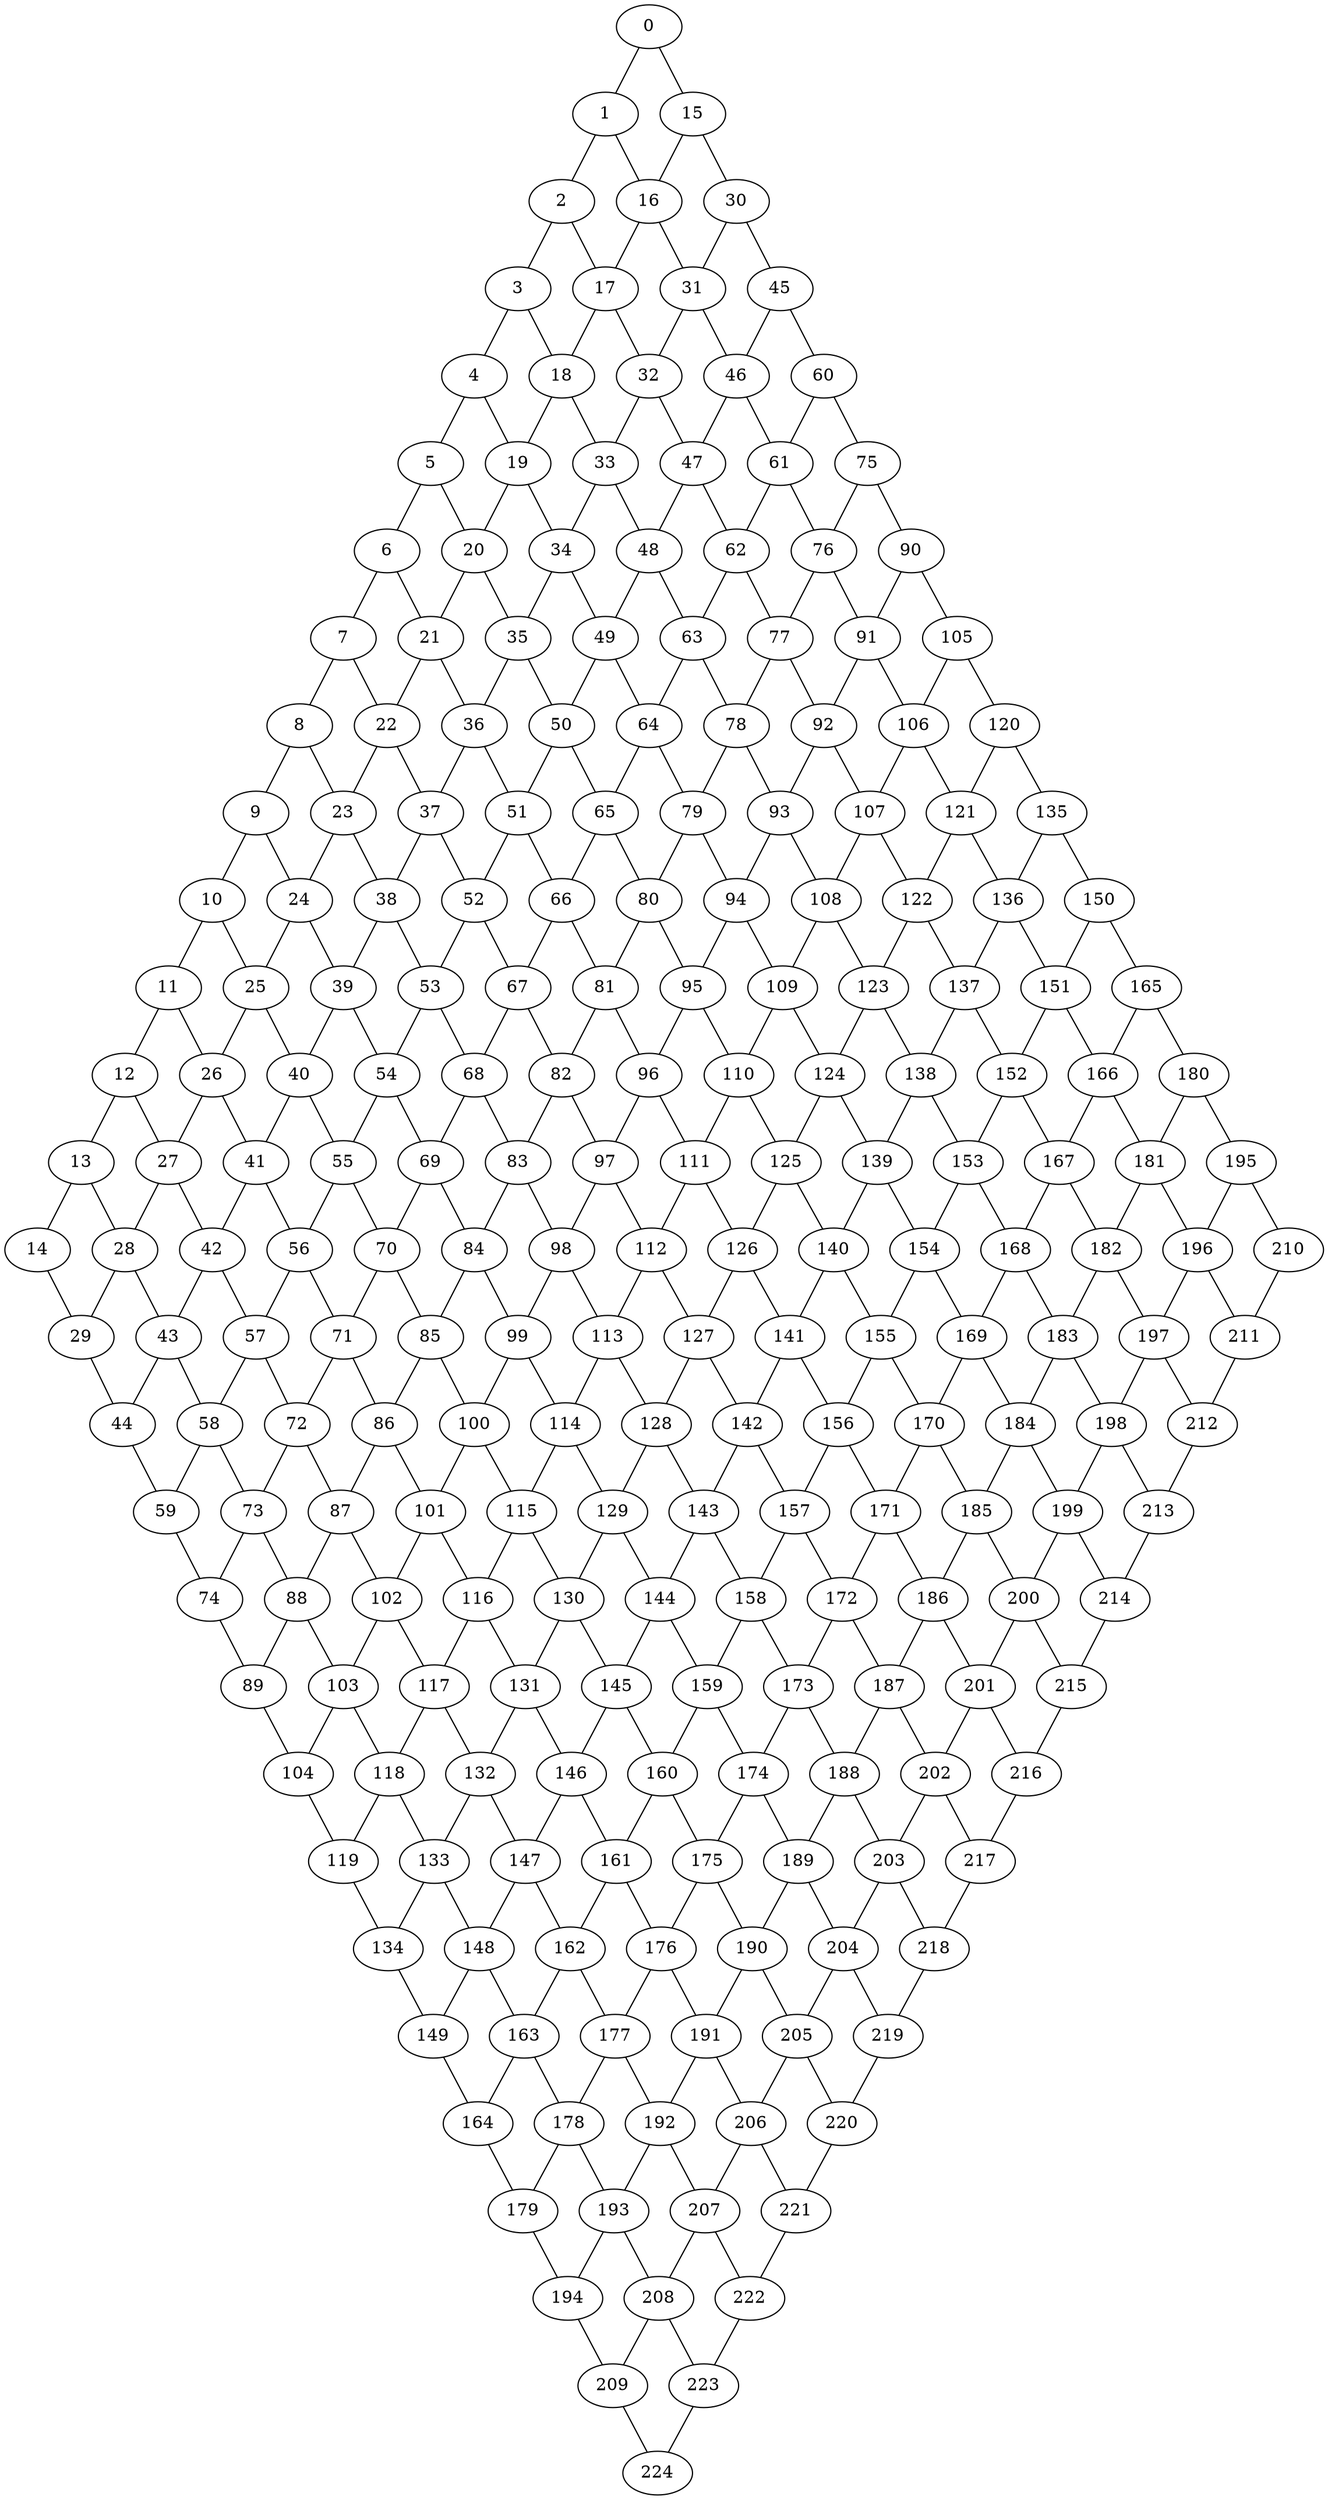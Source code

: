 graph G {
0;
1;
2;
3;
4;
5;
6;
7;
8;
9;
10;
11;
12;
13;
14;
15;
16;
17;
18;
19;
20;
21;
22;
23;
24;
25;
26;
27;
28;
29;
30;
31;
32;
33;
34;
35;
36;
37;
38;
39;
40;
41;
42;
43;
44;
45;
46;
47;
48;
49;
50;
51;
52;
53;
54;
55;
56;
57;
58;
59;
60;
61;
62;
63;
64;
65;
66;
67;
68;
69;
70;
71;
72;
73;
74;
75;
76;
77;
78;
79;
80;
81;
82;
83;
84;
85;
86;
87;
88;
89;
90;
91;
92;
93;
94;
95;
96;
97;
98;
99;
100;
101;
102;
103;
104;
105;
106;
107;
108;
109;
110;
111;
112;
113;
114;
115;
116;
117;
118;
119;
120;
121;
122;
123;
124;
125;
126;
127;
128;
129;
130;
131;
132;
133;
134;
135;
136;
137;
138;
139;
140;
141;
142;
143;
144;
145;
146;
147;
148;
149;
150;
151;
152;
153;
154;
155;
156;
157;
158;
159;
160;
161;
162;
163;
164;
165;
166;
167;
168;
169;
170;
171;
172;
173;
174;
175;
176;
177;
178;
179;
180;
181;
182;
183;
184;
185;
186;
187;
188;
189;
190;
191;
192;
193;
194;
195;
196;
197;
198;
199;
200;
201;
202;
203;
204;
205;
206;
207;
208;
209;
210;
211;
212;
213;
214;
215;
216;
217;
218;
219;
220;
221;
222;
223;
224;
0--1 ;
1--2 ;
2--3 ;
3--4 ;
4--5 ;
5--6 ;
6--7 ;
7--8 ;
8--9 ;
9--10 ;
10--11 ;
11--12 ;
12--13 ;
13--14 ;
15--16 ;
16--17 ;
17--18 ;
18--19 ;
19--20 ;
20--21 ;
21--22 ;
22--23 ;
23--24 ;
24--25 ;
25--26 ;
26--27 ;
27--28 ;
28--29 ;
30--31 ;
31--32 ;
32--33 ;
33--34 ;
34--35 ;
35--36 ;
36--37 ;
37--38 ;
38--39 ;
39--40 ;
40--41 ;
41--42 ;
42--43 ;
43--44 ;
45--46 ;
46--47 ;
47--48 ;
48--49 ;
49--50 ;
50--51 ;
51--52 ;
52--53 ;
53--54 ;
54--55 ;
55--56 ;
56--57 ;
57--58 ;
58--59 ;
60--61 ;
61--62 ;
62--63 ;
63--64 ;
64--65 ;
65--66 ;
66--67 ;
67--68 ;
68--69 ;
69--70 ;
70--71 ;
71--72 ;
72--73 ;
73--74 ;
75--76 ;
76--77 ;
77--78 ;
78--79 ;
79--80 ;
80--81 ;
81--82 ;
82--83 ;
83--84 ;
84--85 ;
85--86 ;
86--87 ;
87--88 ;
88--89 ;
90--91 ;
91--92 ;
92--93 ;
93--94 ;
94--95 ;
95--96 ;
96--97 ;
97--98 ;
98--99 ;
99--100 ;
100--101 ;
101--102 ;
102--103 ;
103--104 ;
105--106 ;
106--107 ;
107--108 ;
108--109 ;
109--110 ;
110--111 ;
111--112 ;
112--113 ;
113--114 ;
114--115 ;
115--116 ;
116--117 ;
117--118 ;
118--119 ;
120--121 ;
121--122 ;
122--123 ;
123--124 ;
124--125 ;
125--126 ;
126--127 ;
127--128 ;
128--129 ;
129--130 ;
130--131 ;
131--132 ;
132--133 ;
133--134 ;
135--136 ;
136--137 ;
137--138 ;
138--139 ;
139--140 ;
140--141 ;
141--142 ;
142--143 ;
143--144 ;
144--145 ;
145--146 ;
146--147 ;
147--148 ;
148--149 ;
150--151 ;
151--152 ;
152--153 ;
153--154 ;
154--155 ;
155--156 ;
156--157 ;
157--158 ;
158--159 ;
159--160 ;
160--161 ;
161--162 ;
162--163 ;
163--164 ;
165--166 ;
166--167 ;
167--168 ;
168--169 ;
169--170 ;
170--171 ;
171--172 ;
172--173 ;
173--174 ;
174--175 ;
175--176 ;
176--177 ;
177--178 ;
178--179 ;
180--181 ;
181--182 ;
182--183 ;
183--184 ;
184--185 ;
185--186 ;
186--187 ;
187--188 ;
188--189 ;
189--190 ;
190--191 ;
191--192 ;
192--193 ;
193--194 ;
195--196 ;
196--197 ;
197--198 ;
198--199 ;
199--200 ;
200--201 ;
201--202 ;
202--203 ;
203--204 ;
204--205 ;
205--206 ;
206--207 ;
207--208 ;
208--209 ;
210--211 ;
211--212 ;
212--213 ;
213--214 ;
214--215 ;
215--216 ;
216--217 ;
217--218 ;
218--219 ;
219--220 ;
220--221 ;
221--222 ;
222--223 ;
223--224 ;
0--15 ;
1--16 ;
2--17 ;
3--18 ;
4--19 ;
5--20 ;
6--21 ;
7--22 ;
8--23 ;
9--24 ;
10--25 ;
11--26 ;
12--27 ;
13--28 ;
14--29 ;
15--30 ;
16--31 ;
17--32 ;
18--33 ;
19--34 ;
20--35 ;
21--36 ;
22--37 ;
23--38 ;
24--39 ;
25--40 ;
26--41 ;
27--42 ;
28--43 ;
29--44 ;
30--45 ;
31--46 ;
32--47 ;
33--48 ;
34--49 ;
35--50 ;
36--51 ;
37--52 ;
38--53 ;
39--54 ;
40--55 ;
41--56 ;
42--57 ;
43--58 ;
44--59 ;
45--60 ;
46--61 ;
47--62 ;
48--63 ;
49--64 ;
50--65 ;
51--66 ;
52--67 ;
53--68 ;
54--69 ;
55--70 ;
56--71 ;
57--72 ;
58--73 ;
59--74 ;
60--75 ;
61--76 ;
62--77 ;
63--78 ;
64--79 ;
65--80 ;
66--81 ;
67--82 ;
68--83 ;
69--84 ;
70--85 ;
71--86 ;
72--87 ;
73--88 ;
74--89 ;
75--90 ;
76--91 ;
77--92 ;
78--93 ;
79--94 ;
80--95 ;
81--96 ;
82--97 ;
83--98 ;
84--99 ;
85--100 ;
86--101 ;
87--102 ;
88--103 ;
89--104 ;
90--105 ;
91--106 ;
92--107 ;
93--108 ;
94--109 ;
95--110 ;
96--111 ;
97--112 ;
98--113 ;
99--114 ;
100--115 ;
101--116 ;
102--117 ;
103--118 ;
104--119 ;
105--120 ;
106--121 ;
107--122 ;
108--123 ;
109--124 ;
110--125 ;
111--126 ;
112--127 ;
113--128 ;
114--129 ;
115--130 ;
116--131 ;
117--132 ;
118--133 ;
119--134 ;
120--135 ;
121--136 ;
122--137 ;
123--138 ;
124--139 ;
125--140 ;
126--141 ;
127--142 ;
128--143 ;
129--144 ;
130--145 ;
131--146 ;
132--147 ;
133--148 ;
134--149 ;
135--150 ;
136--151 ;
137--152 ;
138--153 ;
139--154 ;
140--155 ;
141--156 ;
142--157 ;
143--158 ;
144--159 ;
145--160 ;
146--161 ;
147--162 ;
148--163 ;
149--164 ;
150--165 ;
151--166 ;
152--167 ;
153--168 ;
154--169 ;
155--170 ;
156--171 ;
157--172 ;
158--173 ;
159--174 ;
160--175 ;
161--176 ;
162--177 ;
163--178 ;
164--179 ;
165--180 ;
166--181 ;
167--182 ;
168--183 ;
169--184 ;
170--185 ;
171--186 ;
172--187 ;
173--188 ;
174--189 ;
175--190 ;
176--191 ;
177--192 ;
178--193 ;
179--194 ;
180--195 ;
181--196 ;
182--197 ;
183--198 ;
184--199 ;
185--200 ;
186--201 ;
187--202 ;
188--203 ;
189--204 ;
190--205 ;
191--206 ;
192--207 ;
193--208 ;
194--209 ;
195--210 ;
196--211 ;
197--212 ;
198--213 ;
199--214 ;
200--215 ;
201--216 ;
202--217 ;
203--218 ;
204--219 ;
205--220 ;
206--221 ;
207--222 ;
208--223 ;
209--224 ;
}
